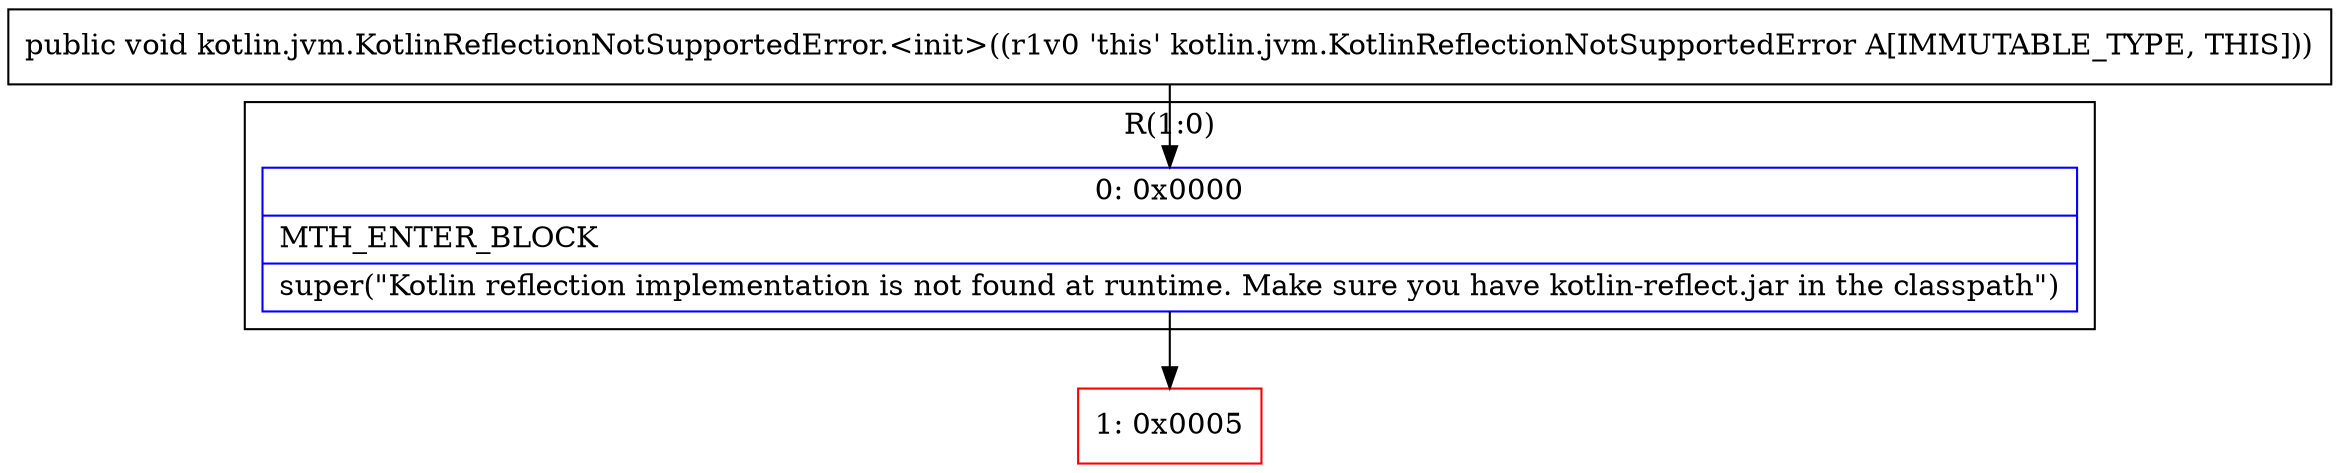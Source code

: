 digraph "CFG forkotlin.jvm.KotlinReflectionNotSupportedError.\<init\>()V" {
subgraph cluster_Region_1672050087 {
label = "R(1:0)";
node [shape=record,color=blue];
Node_0 [shape=record,label="{0\:\ 0x0000|MTH_ENTER_BLOCK\l|super(\"Kotlin reflection implementation is not found at runtime. Make sure you have kotlin\-reflect.jar in the classpath\")\l}"];
}
Node_1 [shape=record,color=red,label="{1\:\ 0x0005}"];
MethodNode[shape=record,label="{public void kotlin.jvm.KotlinReflectionNotSupportedError.\<init\>((r1v0 'this' kotlin.jvm.KotlinReflectionNotSupportedError A[IMMUTABLE_TYPE, THIS])) }"];
MethodNode -> Node_0;
Node_0 -> Node_1;
}

